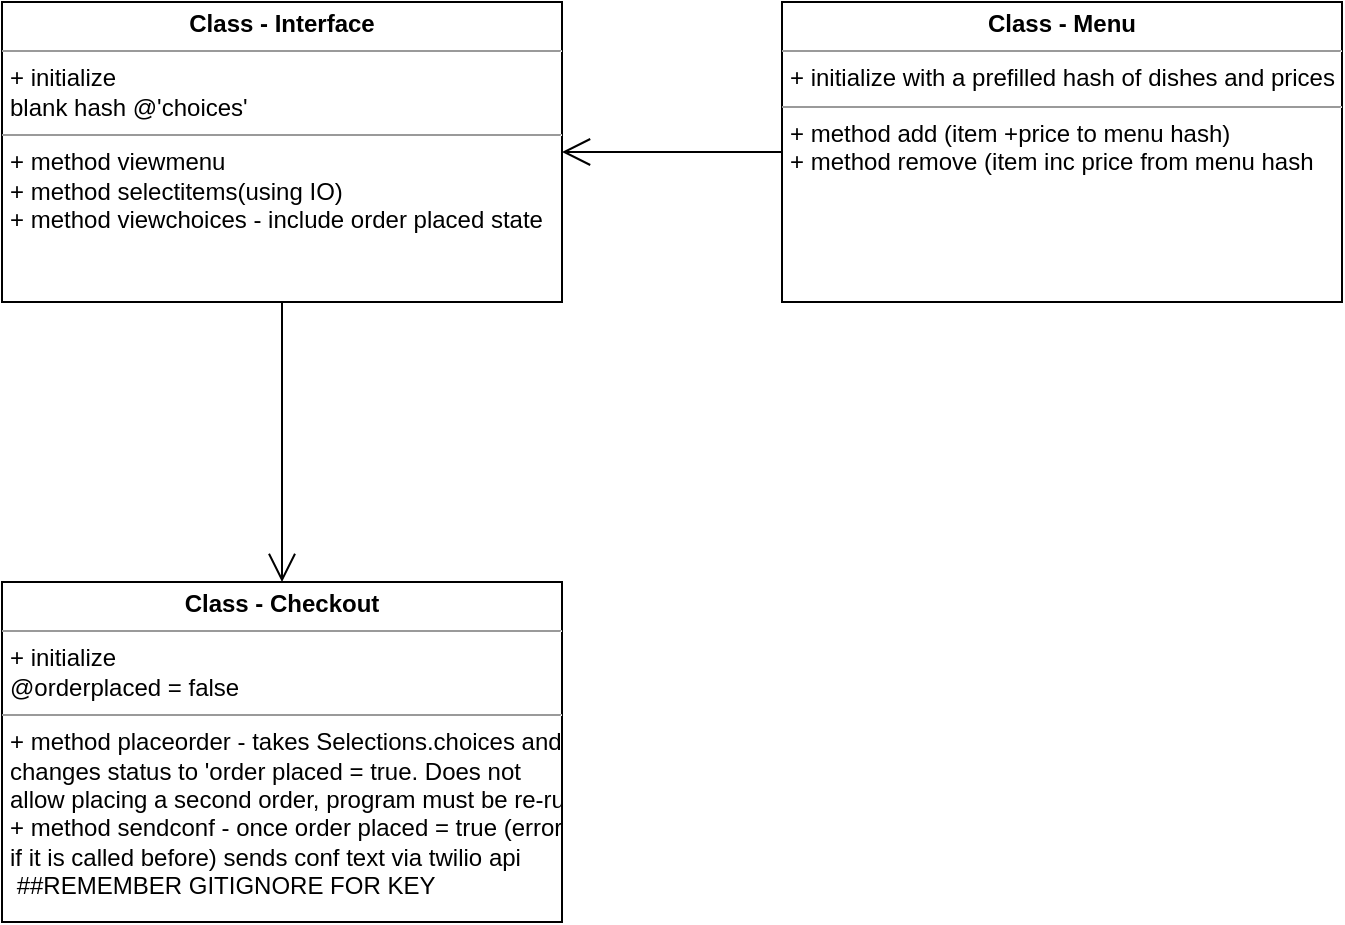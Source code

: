 <mxfile version="20.4.2" type="github"><diagram id="9cs4c3GnhlsiEJ2v5g9I" name="Page-1"><mxGraphModel dx="1051" dy="576" grid="1" gridSize="10" guides="1" tooltips="1" connect="1" arrows="1" fold="1" page="1" pageScale="1" pageWidth="827" pageHeight="1169" math="0" shadow="0"><root><mxCell id="0"/><mxCell id="1" parent="0"/><mxCell id="yfCXhqaVaoDkUap2UoLt-27" value="&lt;p style=&quot;margin:0px;margin-top:4px;text-align:center;&quot;&gt;&lt;b&gt;Class - Menu&lt;/b&gt;&lt;/p&gt;&lt;hr size=&quot;1&quot;&gt;&lt;p style=&quot;margin:0px;margin-left:4px;&quot;&gt;+ initialize with a prefilled hash of dishes and prices&lt;/p&gt;&lt;hr size=&quot;1&quot;&gt;&lt;p style=&quot;margin:0px;margin-left:4px;&quot;&gt;+ method add (item +price to menu hash)&lt;/p&gt;&lt;p style=&quot;margin:0px;margin-left:4px;&quot;&gt;+ method remove (item inc price from menu hash&lt;/p&gt;" style="verticalAlign=top;align=left;overflow=fill;fontSize=12;fontFamily=Helvetica;html=1;" vertex="1" parent="1"><mxGeometry x="510" y="60" width="280" height="150" as="geometry"/></mxCell><mxCell id="yfCXhqaVaoDkUap2UoLt-28" value="&lt;p style=&quot;margin:0px;margin-top:4px;text-align:center;&quot;&gt;&lt;b&gt;Class - Checkout&lt;/b&gt;&lt;/p&gt;&lt;hr size=&quot;1&quot;&gt;&lt;p style=&quot;margin:0px;margin-left:4px;&quot;&gt;+ initialize&lt;/p&gt;&lt;p style=&quot;margin:0px;margin-left:4px;&quot;&gt;@orderplaced = false&lt;/p&gt;&lt;hr size=&quot;1&quot;&gt;&lt;p style=&quot;margin:0px;margin-left:4px;&quot;&gt;+ method placeorder - takes Selections.choices and&amp;nbsp;&lt;/p&gt;&lt;p style=&quot;margin:0px;margin-left:4px;&quot;&gt;changes status to 'order placed = true. Does not&amp;nbsp;&lt;/p&gt;&lt;p style=&quot;margin:0px;margin-left:4px;&quot;&gt;allow placing a second order, program must be re-run&lt;/p&gt;&lt;p style=&quot;margin:0px;margin-left:4px;&quot;&gt;+ method sendconf - once order placed = true (error&lt;/p&gt;&lt;p style=&quot;margin:0px;margin-left:4px;&quot;&gt;if it is called before) sends conf text via twilio api&lt;/p&gt;&lt;p style=&quot;margin:0px;margin-left:4px;&quot;&gt;&amp;nbsp;##REMEMBER GITIGNORE FOR KEY&lt;/p&gt;" style="verticalAlign=top;align=left;overflow=fill;fontSize=12;fontFamily=Helvetica;html=1;" vertex="1" parent="1"><mxGeometry x="120" y="350" width="280" height="170" as="geometry"/></mxCell><mxCell id="yfCXhqaVaoDkUap2UoLt-29" value="&lt;p style=&quot;margin:0px;margin-top:4px;text-align:center;&quot;&gt;&lt;b&gt;Class - Interface&lt;/b&gt;&lt;/p&gt;&lt;hr size=&quot;1&quot;&gt;&lt;p style=&quot;margin:0px;margin-left:4px;&quot;&gt;+ initialize&amp;nbsp;&lt;/p&gt;&lt;p style=&quot;margin:0px;margin-left:4px;&quot;&gt;blank hash @'choices'&lt;/p&gt;&lt;hr size=&quot;1&quot;&gt;&lt;p style=&quot;margin:0px;margin-left:4px;&quot;&gt;+ method viewmenu&lt;/p&gt;&lt;p style=&quot;margin:0px;margin-left:4px;&quot;&gt;+ method selectitems(using IO)&lt;/p&gt;&lt;p style=&quot;margin:0px;margin-left:4px;&quot;&gt;+ method viewchoices - include order placed state&lt;/p&gt;" style="verticalAlign=top;align=left;overflow=fill;fontSize=12;fontFamily=Helvetica;html=1;" vertex="1" parent="1"><mxGeometry x="120" y="60" width="280" height="150" as="geometry"/></mxCell><mxCell id="yfCXhqaVaoDkUap2UoLt-31" value="" style="endArrow=open;endFill=1;endSize=12;html=1;rounded=0;entryX=1;entryY=0.5;entryDx=0;entryDy=0;exitX=0;exitY=0.5;exitDx=0;exitDy=0;" edge="1" parent="1" source="yfCXhqaVaoDkUap2UoLt-27" target="yfCXhqaVaoDkUap2UoLt-29"><mxGeometry width="160" relative="1" as="geometry"><mxPoint x="330" y="280" as="sourcePoint"/><mxPoint x="490" y="280" as="targetPoint"/></mxGeometry></mxCell><mxCell id="yfCXhqaVaoDkUap2UoLt-32" value="" style="endArrow=open;endFill=1;endSize=12;html=1;rounded=0;exitX=0.5;exitY=1;exitDx=0;exitDy=0;entryX=0.5;entryY=0;entryDx=0;entryDy=0;" edge="1" parent="1" source="yfCXhqaVaoDkUap2UoLt-29" target="yfCXhqaVaoDkUap2UoLt-28"><mxGeometry width="160" relative="1" as="geometry"><mxPoint x="330" y="280" as="sourcePoint"/><mxPoint x="490" y="280" as="targetPoint"/></mxGeometry></mxCell></root></mxGraphModel></diagram></mxfile>